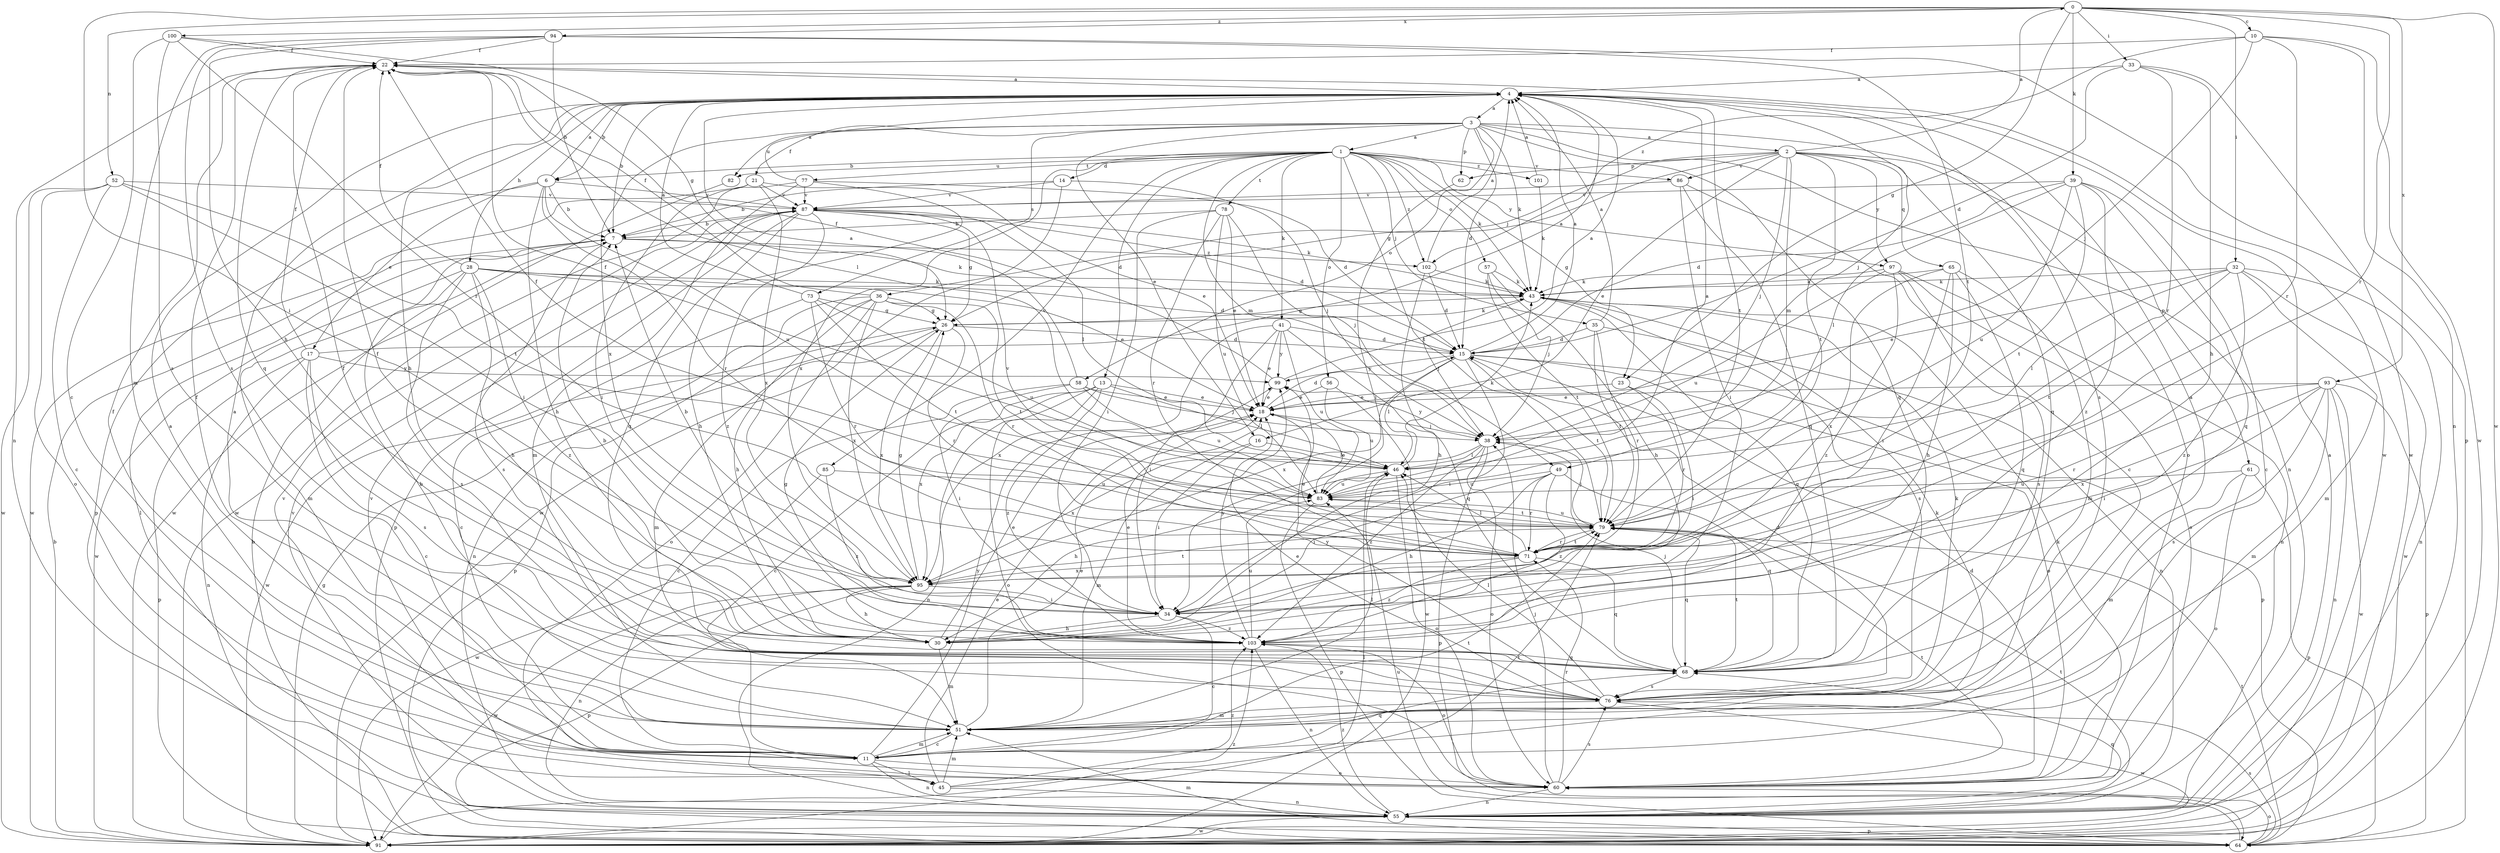 strict digraph  {
0;
1;
2;
3;
4;
6;
7;
10;
11;
13;
14;
15;
16;
17;
18;
21;
22;
23;
26;
28;
30;
32;
33;
34;
35;
36;
38;
39;
41;
43;
45;
46;
49;
51;
52;
55;
56;
57;
58;
60;
61;
62;
64;
65;
68;
71;
73;
76;
77;
78;
79;
82;
83;
85;
86;
87;
91;
93;
94;
95;
97;
99;
100;
101;
102;
103;
0 -> 10  [label=c];
0 -> 23  [label=g];
0 -> 32  [label=i];
0 -> 33  [label=i];
0 -> 34  [label=i];
0 -> 39  [label=k];
0 -> 52  [label=n];
0 -> 71  [label=r];
0 -> 91  [label=w];
0 -> 93  [label=x];
0 -> 94  [label=x];
0 -> 100  [label=z];
1 -> 6  [label=b];
1 -> 13  [label=d];
1 -> 14  [label=d];
1 -> 23  [label=g];
1 -> 35  [label=j];
1 -> 41  [label=k];
1 -> 43  [label=k];
1 -> 49  [label=m];
1 -> 56  [label=o];
1 -> 57  [label=o];
1 -> 77  [label=t];
1 -> 78  [label=t];
1 -> 79  [label=t];
1 -> 82  [label=u];
1 -> 85  [label=v];
1 -> 86  [label=v];
1 -> 95  [label=x];
1 -> 97  [label=y];
1 -> 101  [label=z];
1 -> 102  [label=z];
2 -> 0  [label=a];
2 -> 16  [label=e];
2 -> 26  [label=g];
2 -> 36  [label=j];
2 -> 38  [label=j];
2 -> 49  [label=m];
2 -> 61  [label=p];
2 -> 62  [label=p];
2 -> 65  [label=q];
2 -> 68  [label=q];
2 -> 79  [label=t];
2 -> 86  [label=v];
2 -> 97  [label=y];
3 -> 1  [label=a];
3 -> 2  [label=a];
3 -> 15  [label=d];
3 -> 16  [label=e];
3 -> 21  [label=f];
3 -> 43  [label=k];
3 -> 55  [label=n];
3 -> 58  [label=o];
3 -> 60  [label=o];
3 -> 62  [label=p];
3 -> 68  [label=q];
3 -> 73  [label=s];
3 -> 82  [label=u];
3 -> 95  [label=x];
4 -> 3  [label=a];
4 -> 6  [label=b];
4 -> 7  [label=b];
4 -> 28  [label=h];
4 -> 30  [label=h];
4 -> 38  [label=j];
4 -> 76  [label=s];
4 -> 79  [label=t];
6 -> 4  [label=a];
6 -> 7  [label=b];
6 -> 17  [label=e];
6 -> 30  [label=h];
6 -> 64  [label=p];
6 -> 71  [label=r];
6 -> 83  [label=u];
6 -> 87  [label=v];
7 -> 43  [label=k];
7 -> 45  [label=l];
7 -> 76  [label=s];
7 -> 102  [label=z];
10 -> 22  [label=f];
10 -> 38  [label=j];
10 -> 55  [label=n];
10 -> 71  [label=r];
10 -> 91  [label=w];
10 -> 102  [label=z];
11 -> 4  [label=a];
11 -> 22  [label=f];
11 -> 45  [label=l];
11 -> 51  [label=m];
11 -> 55  [label=n];
11 -> 60  [label=o];
11 -> 68  [label=q];
11 -> 79  [label=t];
11 -> 99  [label=y];
13 -> 11  [label=c];
13 -> 18  [label=e];
13 -> 46  [label=l];
13 -> 55  [label=n];
13 -> 60  [label=o];
13 -> 95  [label=x];
13 -> 103  [label=z];
14 -> 7  [label=b];
14 -> 38  [label=j];
14 -> 87  [label=v];
14 -> 91  [label=w];
15 -> 4  [label=a];
15 -> 34  [label=i];
15 -> 46  [label=l];
15 -> 60  [label=o];
15 -> 64  [label=p];
15 -> 79  [label=t];
15 -> 95  [label=x];
15 -> 99  [label=y];
16 -> 34  [label=i];
16 -> 46  [label=l];
16 -> 51  [label=m];
17 -> 4  [label=a];
17 -> 11  [label=c];
17 -> 22  [label=f];
17 -> 55  [label=n];
17 -> 64  [label=p];
17 -> 76  [label=s];
17 -> 99  [label=y];
18 -> 15  [label=d];
18 -> 38  [label=j];
21 -> 18  [label=e];
21 -> 34  [label=i];
21 -> 87  [label=v];
21 -> 91  [label=w];
21 -> 95  [label=x];
22 -> 4  [label=a];
22 -> 46  [label=l];
22 -> 55  [label=n];
22 -> 68  [label=q];
22 -> 91  [label=w];
23 -> 18  [label=e];
23 -> 34  [label=i];
23 -> 71  [label=r];
26 -> 15  [label=d];
26 -> 43  [label=k];
26 -> 51  [label=m];
26 -> 71  [label=r];
26 -> 91  [label=w];
26 -> 95  [label=x];
28 -> 15  [label=d];
28 -> 18  [label=e];
28 -> 22  [label=f];
28 -> 30  [label=h];
28 -> 43  [label=k];
28 -> 51  [label=m];
28 -> 76  [label=s];
28 -> 91  [label=w];
28 -> 103  [label=z];
30 -> 7  [label=b];
30 -> 18  [label=e];
30 -> 51  [label=m];
32 -> 18  [label=e];
32 -> 43  [label=k];
32 -> 46  [label=l];
32 -> 51  [label=m];
32 -> 55  [label=n];
32 -> 79  [label=t];
32 -> 91  [label=w];
32 -> 103  [label=z];
33 -> 4  [label=a];
33 -> 15  [label=d];
33 -> 30  [label=h];
33 -> 71  [label=r];
33 -> 91  [label=w];
34 -> 11  [label=c];
34 -> 30  [label=h];
34 -> 103  [label=z];
35 -> 4  [label=a];
35 -> 15  [label=d];
35 -> 55  [label=n];
35 -> 71  [label=r];
35 -> 79  [label=t];
36 -> 22  [label=f];
36 -> 26  [label=g];
36 -> 30  [label=h];
36 -> 55  [label=n];
36 -> 60  [label=o];
36 -> 64  [label=p];
36 -> 71  [label=r];
36 -> 79  [label=t];
36 -> 95  [label=x];
38 -> 46  [label=l];
38 -> 60  [label=o];
38 -> 64  [label=p];
38 -> 95  [label=x];
38 -> 99  [label=y];
38 -> 103  [label=z];
39 -> 11  [label=c];
39 -> 15  [label=d];
39 -> 46  [label=l];
39 -> 68  [label=q];
39 -> 79  [label=t];
39 -> 83  [label=u];
39 -> 87  [label=v];
39 -> 103  [label=z];
41 -> 15  [label=d];
41 -> 18  [label=e];
41 -> 34  [label=i];
41 -> 68  [label=q];
41 -> 83  [label=u];
41 -> 95  [label=x];
41 -> 99  [label=y];
43 -> 26  [label=g];
43 -> 38  [label=j];
43 -> 68  [label=q];
43 -> 76  [label=s];
45 -> 18  [label=e];
45 -> 51  [label=m];
45 -> 55  [label=n];
45 -> 79  [label=t];
45 -> 87  [label=v];
45 -> 103  [label=z];
46 -> 22  [label=f];
46 -> 30  [label=h];
46 -> 43  [label=k];
46 -> 60  [label=o];
46 -> 83  [label=u];
49 -> 30  [label=h];
49 -> 34  [label=i];
49 -> 68  [label=q];
49 -> 71  [label=r];
49 -> 83  [label=u];
49 -> 103  [label=z];
51 -> 4  [label=a];
51 -> 7  [label=b];
51 -> 11  [label=c];
51 -> 18  [label=e];
51 -> 22  [label=f];
51 -> 43  [label=k];
51 -> 46  [label=l];
52 -> 11  [label=c];
52 -> 34  [label=i];
52 -> 60  [label=o];
52 -> 79  [label=t];
52 -> 87  [label=v];
52 -> 91  [label=w];
55 -> 4  [label=a];
55 -> 64  [label=p];
55 -> 68  [label=q];
55 -> 79  [label=t];
55 -> 87  [label=v];
55 -> 91  [label=w];
55 -> 103  [label=z];
56 -> 18  [label=e];
56 -> 83  [label=u];
56 -> 91  [label=w];
57 -> 30  [label=h];
57 -> 38  [label=j];
57 -> 43  [label=k];
57 -> 79  [label=t];
58 -> 4  [label=a];
58 -> 11  [label=c];
58 -> 18  [label=e];
58 -> 34  [label=i];
58 -> 38  [label=j];
58 -> 83  [label=u];
60 -> 15  [label=d];
60 -> 38  [label=j];
60 -> 43  [label=k];
60 -> 55  [label=n];
60 -> 71  [label=r];
60 -> 76  [label=s];
60 -> 79  [label=t];
60 -> 87  [label=v];
61 -> 51  [label=m];
61 -> 60  [label=o];
61 -> 64  [label=p];
61 -> 83  [label=u];
62 -> 34  [label=i];
64 -> 7  [label=b];
64 -> 51  [label=m];
64 -> 60  [label=o];
64 -> 76  [label=s];
64 -> 79  [label=t];
64 -> 83  [label=u];
65 -> 30  [label=h];
65 -> 34  [label=i];
65 -> 43  [label=k];
65 -> 51  [label=m];
65 -> 68  [label=q];
65 -> 95  [label=x];
68 -> 22  [label=f];
68 -> 38  [label=j];
68 -> 76  [label=s];
68 -> 79  [label=t];
71 -> 18  [label=e];
71 -> 46  [label=l];
71 -> 68  [label=q];
71 -> 79  [label=t];
71 -> 95  [label=x];
71 -> 103  [label=z];
73 -> 4  [label=a];
73 -> 11  [label=c];
73 -> 26  [label=g];
73 -> 71  [label=r];
73 -> 79  [label=t];
73 -> 83  [label=u];
76 -> 4  [label=a];
76 -> 15  [label=d];
76 -> 18  [label=e];
76 -> 43  [label=k];
76 -> 46  [label=l];
76 -> 51  [label=m];
76 -> 91  [label=w];
76 -> 99  [label=y];
77 -> 4  [label=a];
77 -> 15  [label=d];
77 -> 51  [label=m];
77 -> 68  [label=q];
77 -> 87  [label=v];
77 -> 91  [label=w];
78 -> 7  [label=b];
78 -> 18  [label=e];
78 -> 34  [label=i];
78 -> 38  [label=j];
78 -> 71  [label=r];
78 -> 83  [label=u];
79 -> 38  [label=j];
79 -> 68  [label=q];
79 -> 71  [label=r];
79 -> 83  [label=u];
79 -> 87  [label=v];
82 -> 91  [label=w];
83 -> 4  [label=a];
83 -> 18  [label=e];
83 -> 22  [label=f];
83 -> 64  [label=p];
83 -> 79  [label=t];
85 -> 83  [label=u];
85 -> 91  [label=w];
85 -> 103  [label=z];
86 -> 11  [label=c];
86 -> 34  [label=i];
86 -> 68  [label=q];
86 -> 87  [label=v];
87 -> 7  [label=b];
87 -> 15  [label=d];
87 -> 26  [label=g];
87 -> 30  [label=h];
87 -> 43  [label=k];
87 -> 46  [label=l];
87 -> 64  [label=p];
87 -> 103  [label=z];
91 -> 7  [label=b];
91 -> 26  [label=g];
91 -> 46  [label=l];
91 -> 103  [label=z];
93 -> 18  [label=e];
93 -> 34  [label=i];
93 -> 51  [label=m];
93 -> 55  [label=n];
93 -> 64  [label=p];
93 -> 71  [label=r];
93 -> 76  [label=s];
93 -> 91  [label=w];
93 -> 95  [label=x];
94 -> 7  [label=b];
94 -> 22  [label=f];
94 -> 30  [label=h];
94 -> 51  [label=m];
94 -> 64  [label=p];
94 -> 76  [label=s];
94 -> 79  [label=t];
95 -> 7  [label=b];
95 -> 26  [label=g];
95 -> 30  [label=h];
95 -> 34  [label=i];
95 -> 55  [label=n];
95 -> 64  [label=p];
95 -> 79  [label=t];
95 -> 91  [label=w];
97 -> 43  [label=k];
97 -> 55  [label=n];
97 -> 60  [label=o];
97 -> 76  [label=s];
97 -> 83  [label=u];
97 -> 103  [label=z];
99 -> 4  [label=a];
99 -> 18  [label=e];
99 -> 22  [label=f];
100 -> 11  [label=c];
100 -> 22  [label=f];
100 -> 26  [label=g];
100 -> 71  [label=r];
100 -> 76  [label=s];
101 -> 4  [label=a];
101 -> 43  [label=k];
102 -> 4  [label=a];
102 -> 15  [label=d];
102 -> 30  [label=h];
102 -> 43  [label=k];
103 -> 18  [label=e];
103 -> 22  [label=f];
103 -> 26  [label=g];
103 -> 55  [label=n];
103 -> 60  [label=o];
103 -> 68  [label=q];
103 -> 83  [label=u];
103 -> 99  [label=y];
}
